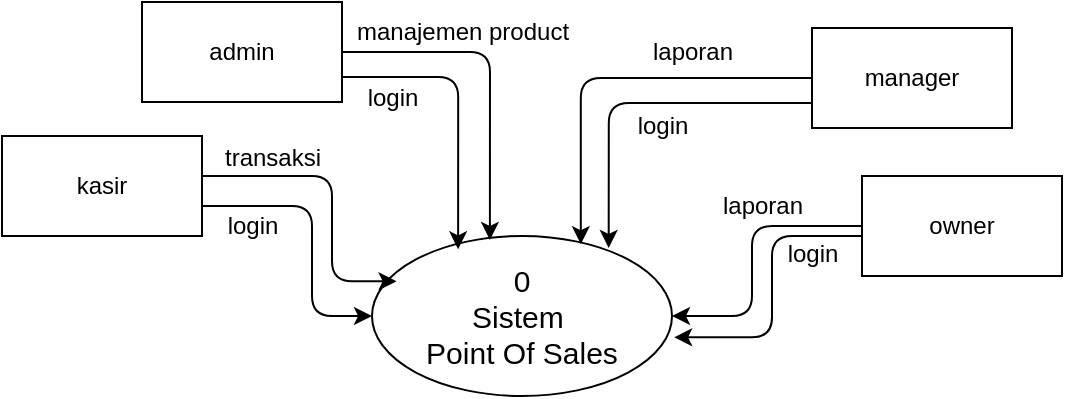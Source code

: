 <mxfile>
    <diagram id="K9vjNU3aB8Xak1AYBTH5" name="Page-1">
        <mxGraphModel dx="680" dy="485" grid="1" gridSize="10" guides="1" tooltips="1" connect="1" arrows="1" fold="1" page="0" pageScale="1" pageWidth="850" pageHeight="1100" math="0" shadow="0">
            <root>
                <mxCell id="0"/>
                <mxCell id="1" parent="0"/>
                <mxCell id="2" value="&lt;div&gt;0&lt;/div&gt;Sistem&amp;nbsp;&lt;div&gt;Point Of Sales&lt;/div&gt;" style="shape=ellipse;html=1;dashed=0;whiteSpace=wrap;perimeter=ellipsePerimeter;fontSize=15;" parent="1" vertex="1">
                    <mxGeometry x="440" y="220" width="150" height="80" as="geometry"/>
                </mxCell>
                <mxCell id="15" style="edgeStyle=elbowEdgeStyle;html=1;entryX=0;entryY=0.5;entryDx=0;entryDy=0;" parent="1" source="11" target="2" edge="1">
                    <mxGeometry relative="1" as="geometry">
                        <Array as="points">
                            <mxPoint x="410" y="205"/>
                        </Array>
                    </mxGeometry>
                </mxCell>
                <mxCell id="11" value="kasir" style="html=1;dashed=0;whiteSpace=wrap;" parent="1" vertex="1">
                    <mxGeometry x="255" y="170" width="100" height="50" as="geometry"/>
                </mxCell>
                <mxCell id="12" value="admin" style="html=1;dashed=0;whiteSpace=wrap;" parent="1" vertex="1">
                    <mxGeometry x="325" y="103" width="100" height="50" as="geometry"/>
                </mxCell>
                <mxCell id="13" value="manager" style="html=1;dashed=0;whiteSpace=wrap;" parent="1" vertex="1">
                    <mxGeometry x="660" y="116" width="100" height="50" as="geometry"/>
                </mxCell>
                <mxCell id="17" style="edgeStyle=orthogonalEdgeStyle;html=1;entryX=1;entryY=0.5;entryDx=0;entryDy=0;" parent="1" source="14" target="2" edge="1">
                    <mxGeometry relative="1" as="geometry">
                        <Array as="points">
                            <mxPoint x="630" y="215"/>
                            <mxPoint x="630" y="260"/>
                        </Array>
                    </mxGeometry>
                </mxCell>
                <mxCell id="14" value="owner" style="html=1;dashed=0;whiteSpace=wrap;" parent="1" vertex="1">
                    <mxGeometry x="685" y="190" width="100" height="50" as="geometry"/>
                </mxCell>
                <mxCell id="16" value="transaksi" style="text;html=1;align=center;verticalAlign=middle;resizable=0;points=[];autosize=1;strokeColor=none;fillColor=none;" parent="1" vertex="1">
                    <mxGeometry x="355" y="166" width="70" height="30" as="geometry"/>
                </mxCell>
                <mxCell id="18" value="laporan" style="text;html=1;align=center;verticalAlign=middle;resizable=0;points=[];autosize=1;strokeColor=none;fillColor=none;" parent="1" vertex="1">
                    <mxGeometry x="605" y="190" width="60" height="30" as="geometry"/>
                </mxCell>
                <mxCell id="20" value="manajemen product" style="text;html=1;align=center;verticalAlign=middle;resizable=0;points=[];autosize=1;strokeColor=none;fillColor=none;" parent="1" vertex="1">
                    <mxGeometry x="420" y="103" width="130" height="30" as="geometry"/>
                </mxCell>
                <mxCell id="21" style="edgeStyle=orthogonalEdgeStyle;html=1;entryX=0.696;entryY=0.051;entryDx=0;entryDy=0;entryPerimeter=0;" parent="1" source="13" target="2" edge="1">
                    <mxGeometry relative="1" as="geometry"/>
                </mxCell>
                <mxCell id="22" value="laporan" style="text;html=1;align=center;verticalAlign=middle;resizable=0;points=[];autosize=1;strokeColor=none;fillColor=none;" parent="1" vertex="1">
                    <mxGeometry x="570" y="113" width="60" height="30" as="geometry"/>
                </mxCell>
                <mxCell id="24" value="login" style="text;html=1;align=center;verticalAlign=middle;resizable=0;points=[];autosize=1;strokeColor=none;fillColor=none;" parent="1" vertex="1">
                    <mxGeometry x="425" y="136" width="50" height="30" as="geometry"/>
                </mxCell>
                <mxCell id="25" style="edgeStyle=orthogonalEdgeStyle;html=1;exitX=0;exitY=0.75;exitDx=0;exitDy=0;entryX=0.789;entryY=0.075;entryDx=0;entryDy=0;entryPerimeter=0;" parent="1" source="13" target="2" edge="1">
                    <mxGeometry relative="1" as="geometry"/>
                </mxCell>
                <mxCell id="26" value="login" style="text;html=1;align=center;verticalAlign=middle;resizable=0;points=[];autosize=1;strokeColor=none;fillColor=none;" parent="1" vertex="1">
                    <mxGeometry x="560" y="150" width="50" height="30" as="geometry"/>
                </mxCell>
                <mxCell id="27" style="edgeStyle=orthogonalEdgeStyle;html=1;entryX=0.082;entryY=0.283;entryDx=0;entryDy=0;entryPerimeter=0;" parent="1" source="11" target="2" edge="1">
                    <mxGeometry relative="1" as="geometry">
                        <Array as="points">
                            <mxPoint x="420" y="190"/>
                            <mxPoint x="420" y="243"/>
                        </Array>
                    </mxGeometry>
                </mxCell>
                <mxCell id="28" value="login" style="text;html=1;align=center;verticalAlign=middle;resizable=0;points=[];autosize=1;strokeColor=none;fillColor=none;" parent="1" vertex="1">
                    <mxGeometry x="355" y="200" width="50" height="30" as="geometry"/>
                </mxCell>
                <mxCell id="29" style="edgeStyle=orthogonalEdgeStyle;html=1;entryX=1.007;entryY=0.633;entryDx=0;entryDy=0;entryPerimeter=0;" parent="1" source="14" target="2" edge="1">
                    <mxGeometry relative="1" as="geometry">
                        <Array as="points">
                            <mxPoint x="640" y="220"/>
                            <mxPoint x="640" y="271"/>
                        </Array>
                    </mxGeometry>
                </mxCell>
                <mxCell id="30" value="login" style="text;html=1;align=center;verticalAlign=middle;resizable=0;points=[];autosize=1;strokeColor=none;fillColor=none;" parent="1" vertex="1">
                    <mxGeometry x="635" y="214" width="50" height="30" as="geometry"/>
                </mxCell>
                <mxCell id="31" style="edgeStyle=orthogonalEdgeStyle;html=1;exitX=1;exitY=0.5;exitDx=0;exitDy=0;entryX=0.393;entryY=0.025;entryDx=0;entryDy=0;entryPerimeter=0;" parent="1" source="12" target="2" edge="1">
                    <mxGeometry relative="1" as="geometry"/>
                </mxCell>
                <mxCell id="32" style="edgeStyle=orthogonalEdgeStyle;html=1;exitX=1;exitY=0.75;exitDx=0;exitDy=0;entryX=0.287;entryY=0.083;entryDx=0;entryDy=0;entryPerimeter=0;" parent="1" source="12" target="2" edge="1">
                    <mxGeometry relative="1" as="geometry"/>
                </mxCell>
            </root>
        </mxGraphModel>
    </diagram>
</mxfile>